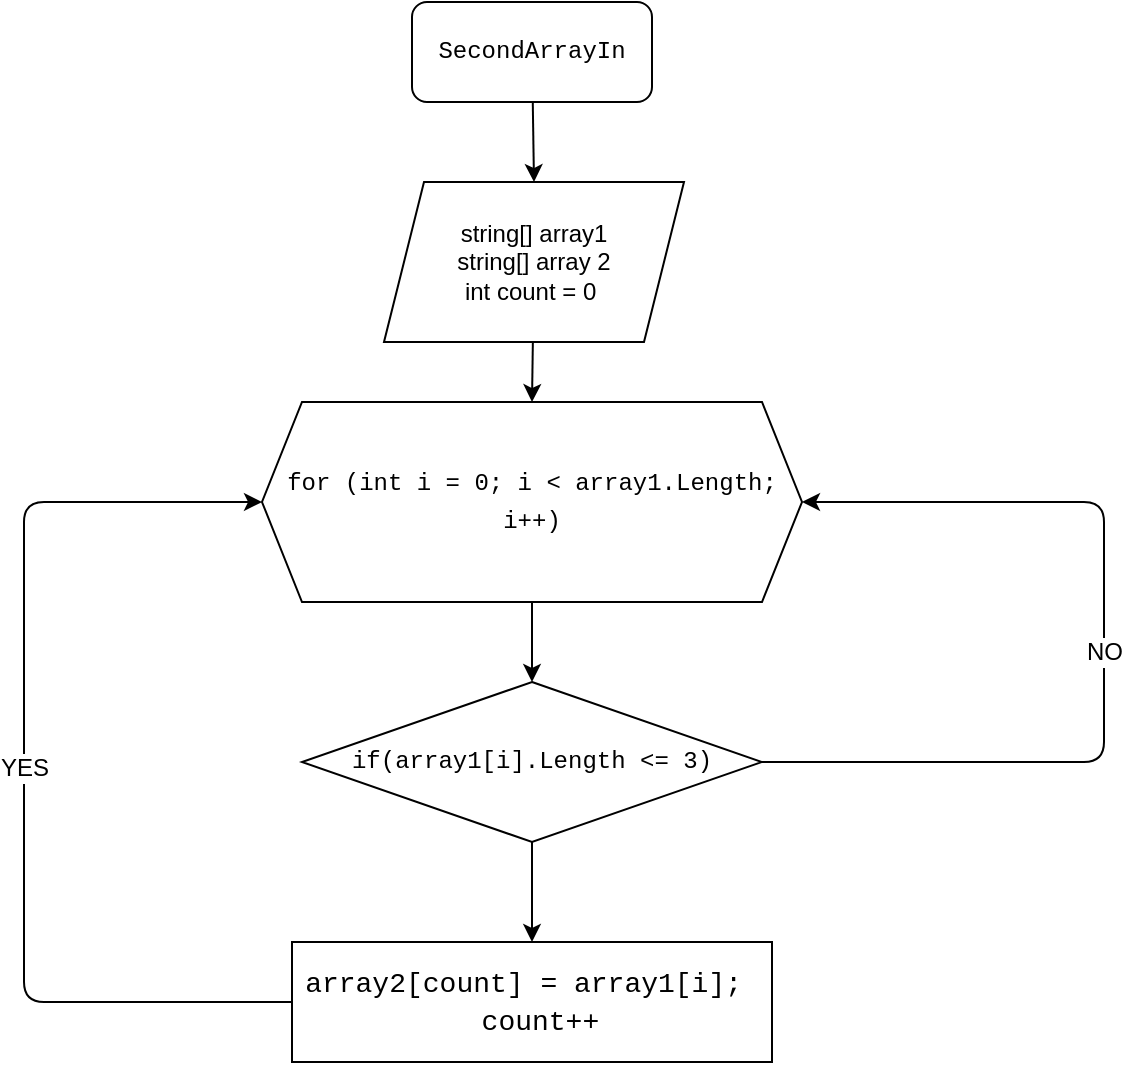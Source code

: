 <mxfile>
    <diagram id="gTAzOBPRISm3bg13bbka" name="Страница 1">
        <mxGraphModel dx="65" dy="42" grid="1" gridSize="10" guides="1" tooltips="1" connect="1" arrows="1" fold="1" page="1" pageScale="1" pageWidth="827" pageHeight="1169" background="#ffffff" math="0" shadow="0">
            <root>
                <mxCell id="0"/>
                <mxCell id="1" parent="0"/>
                <mxCell id="5" style="edgeStyle=none;html=1;entryX=0.5;entryY=0;entryDx=0;entryDy=0;" parent="1" source="2" target="3" edge="1">
                    <mxGeometry relative="1" as="geometry"/>
                </mxCell>
                <mxCell id="2" value="&lt;div style=&quot;font-family: &amp;#34;consolas&amp;#34; , &amp;#34;courier new&amp;#34; , monospace ; line-height: 19px&quot;&gt;&lt;font style=&quot;font-size: 12px&quot; color=&quot;#000000&quot;&gt;SecondArrayIn&lt;/font&gt;&lt;/div&gt;" style="rounded=1;whiteSpace=wrap;html=1;fillColor=#FFFFFF;strokeColor=#000000;" parent="1" vertex="1">
                    <mxGeometry x="354" y="20" width="120" height="50" as="geometry"/>
                </mxCell>
                <mxCell id="6" style="edgeStyle=none;html=1;entryX=0.5;entryY=0;entryDx=0;entryDy=0;strokeColor=#000000;" parent="1" source="3" target="4" edge="1">
                    <mxGeometry relative="1" as="geometry"/>
                </mxCell>
                <mxCell id="3" value="&lt;font color=&quot;#000000&quot;&gt;string[] array1&lt;br&gt;string[] array 2&lt;br&gt;int count = 0&lt;/font&gt;&amp;nbsp;" style="shape=parallelogram;perimeter=parallelogramPerimeter;whiteSpace=wrap;html=1;fixedSize=1;strokeColor=#000000;fillColor=#FFFFFF;" parent="1" vertex="1">
                    <mxGeometry x="340" y="110" width="150" height="80" as="geometry"/>
                </mxCell>
                <mxCell id="9" style="edgeStyle=none;html=1;entryX=0.5;entryY=0;entryDx=0;entryDy=0;strokeColor=#000000;" parent="1" source="4" target="7" edge="1">
                    <mxGeometry relative="1" as="geometry"/>
                </mxCell>
                <mxCell id="4" value="&lt;p style=&quot;font-family: &amp;#34;consolas&amp;#34; , &amp;#34;courier new&amp;#34; , monospace ; line-height: 19px&quot;&gt;&lt;font style=&quot;font-size: 12px&quot; color=&quot;#000000&quot;&gt;for (int i = 0; i &amp;lt; array1.Length; i++)&lt;/font&gt;&lt;/p&gt;" style="shape=hexagon;perimeter=hexagonPerimeter2;whiteSpace=wrap;html=1;fixedSize=1;fillColor=#FFFFFF;strokeColor=#000000;" parent="1" vertex="1">
                    <mxGeometry x="279" y="220" width="270" height="100" as="geometry"/>
                </mxCell>
                <mxCell id="11" value="&lt;font color=&quot;#000000&quot; style=&quot;background-color: rgb(255 , 255 , 255)&quot;&gt;NO&lt;/font&gt;" style="edgeStyle=none;html=1;fontSize=12;entryX=1;entryY=0.5;entryDx=0;entryDy=0;exitX=1;exitY=0.5;exitDx=0;exitDy=0;strokeColor=#000000;" parent="1" source="7" target="4" edge="1">
                    <mxGeometry relative="1" as="geometry">
                        <mxPoint x="684" y="400" as="targetPoint"/>
                        <Array as="points">
                            <mxPoint x="700" y="400"/>
                            <mxPoint x="700" y="270"/>
                        </Array>
                    </mxGeometry>
                </mxCell>
                <mxCell id="13" value="" style="edgeStyle=none;html=1;fontSize=12;strokeColor=#000000;" parent="1" source="7" target="12" edge="1">
                    <mxGeometry relative="1" as="geometry"/>
                </mxCell>
                <mxCell id="7" value="&lt;div style=&quot;font-family: &amp;#34;consolas&amp;#34; , &amp;#34;courier new&amp;#34; , monospace ; line-height: 19px&quot;&gt;&lt;font style=&quot;font-size: 12px&quot; color=&quot;#000000&quot;&gt;if(array1[i].Length &amp;lt;= 3)&lt;/font&gt;&lt;/div&gt;" style="rhombus;whiteSpace=wrap;html=1;strokeColor=#000000;fillColor=#FFFFFF;" parent="1" vertex="1">
                    <mxGeometry x="299" y="360" width="230" height="80" as="geometry"/>
                </mxCell>
                <mxCell id="15" value="&lt;span style=&quot;background-color: rgb(255 , 255 , 255)&quot;&gt;&lt;font color=&quot;#000000&quot;&gt;YES&lt;/font&gt;&lt;/span&gt;" style="edgeStyle=none;html=1;fontSize=12;entryX=0;entryY=0.5;entryDx=0;entryDy=0;exitX=0;exitY=0.5;exitDx=0;exitDy=0;strokeColor=#000000;" parent="1" source="12" target="4" edge="1">
                    <mxGeometry relative="1" as="geometry">
                        <mxPoint x="134" y="520" as="targetPoint"/>
                        <Array as="points">
                            <mxPoint x="160" y="520"/>
                            <mxPoint x="160" y="270"/>
                        </Array>
                    </mxGeometry>
                </mxCell>
                <mxCell id="12" value="&lt;div style=&quot;font-family: &amp;#34;consolas&amp;#34; , &amp;#34;courier new&amp;#34; , monospace ; font-size: 14px ; line-height: 19px&quot;&gt;&lt;div&gt;&lt;font color=&quot;#000000&quot;&gt;array2[count] = array1[i];&amp;nbsp; &amp;nbsp;count++&lt;/font&gt;&lt;/div&gt;&lt;/div&gt;" style="rounded=0;whiteSpace=wrap;html=1;fontSize=12;fillColor=#FFFFFF;strokeColor=#000000;" parent="1" vertex="1">
                    <mxGeometry x="294" y="490" width="240" height="60" as="geometry"/>
                </mxCell>
            </root>
        </mxGraphModel>
    </diagram>
</mxfile>